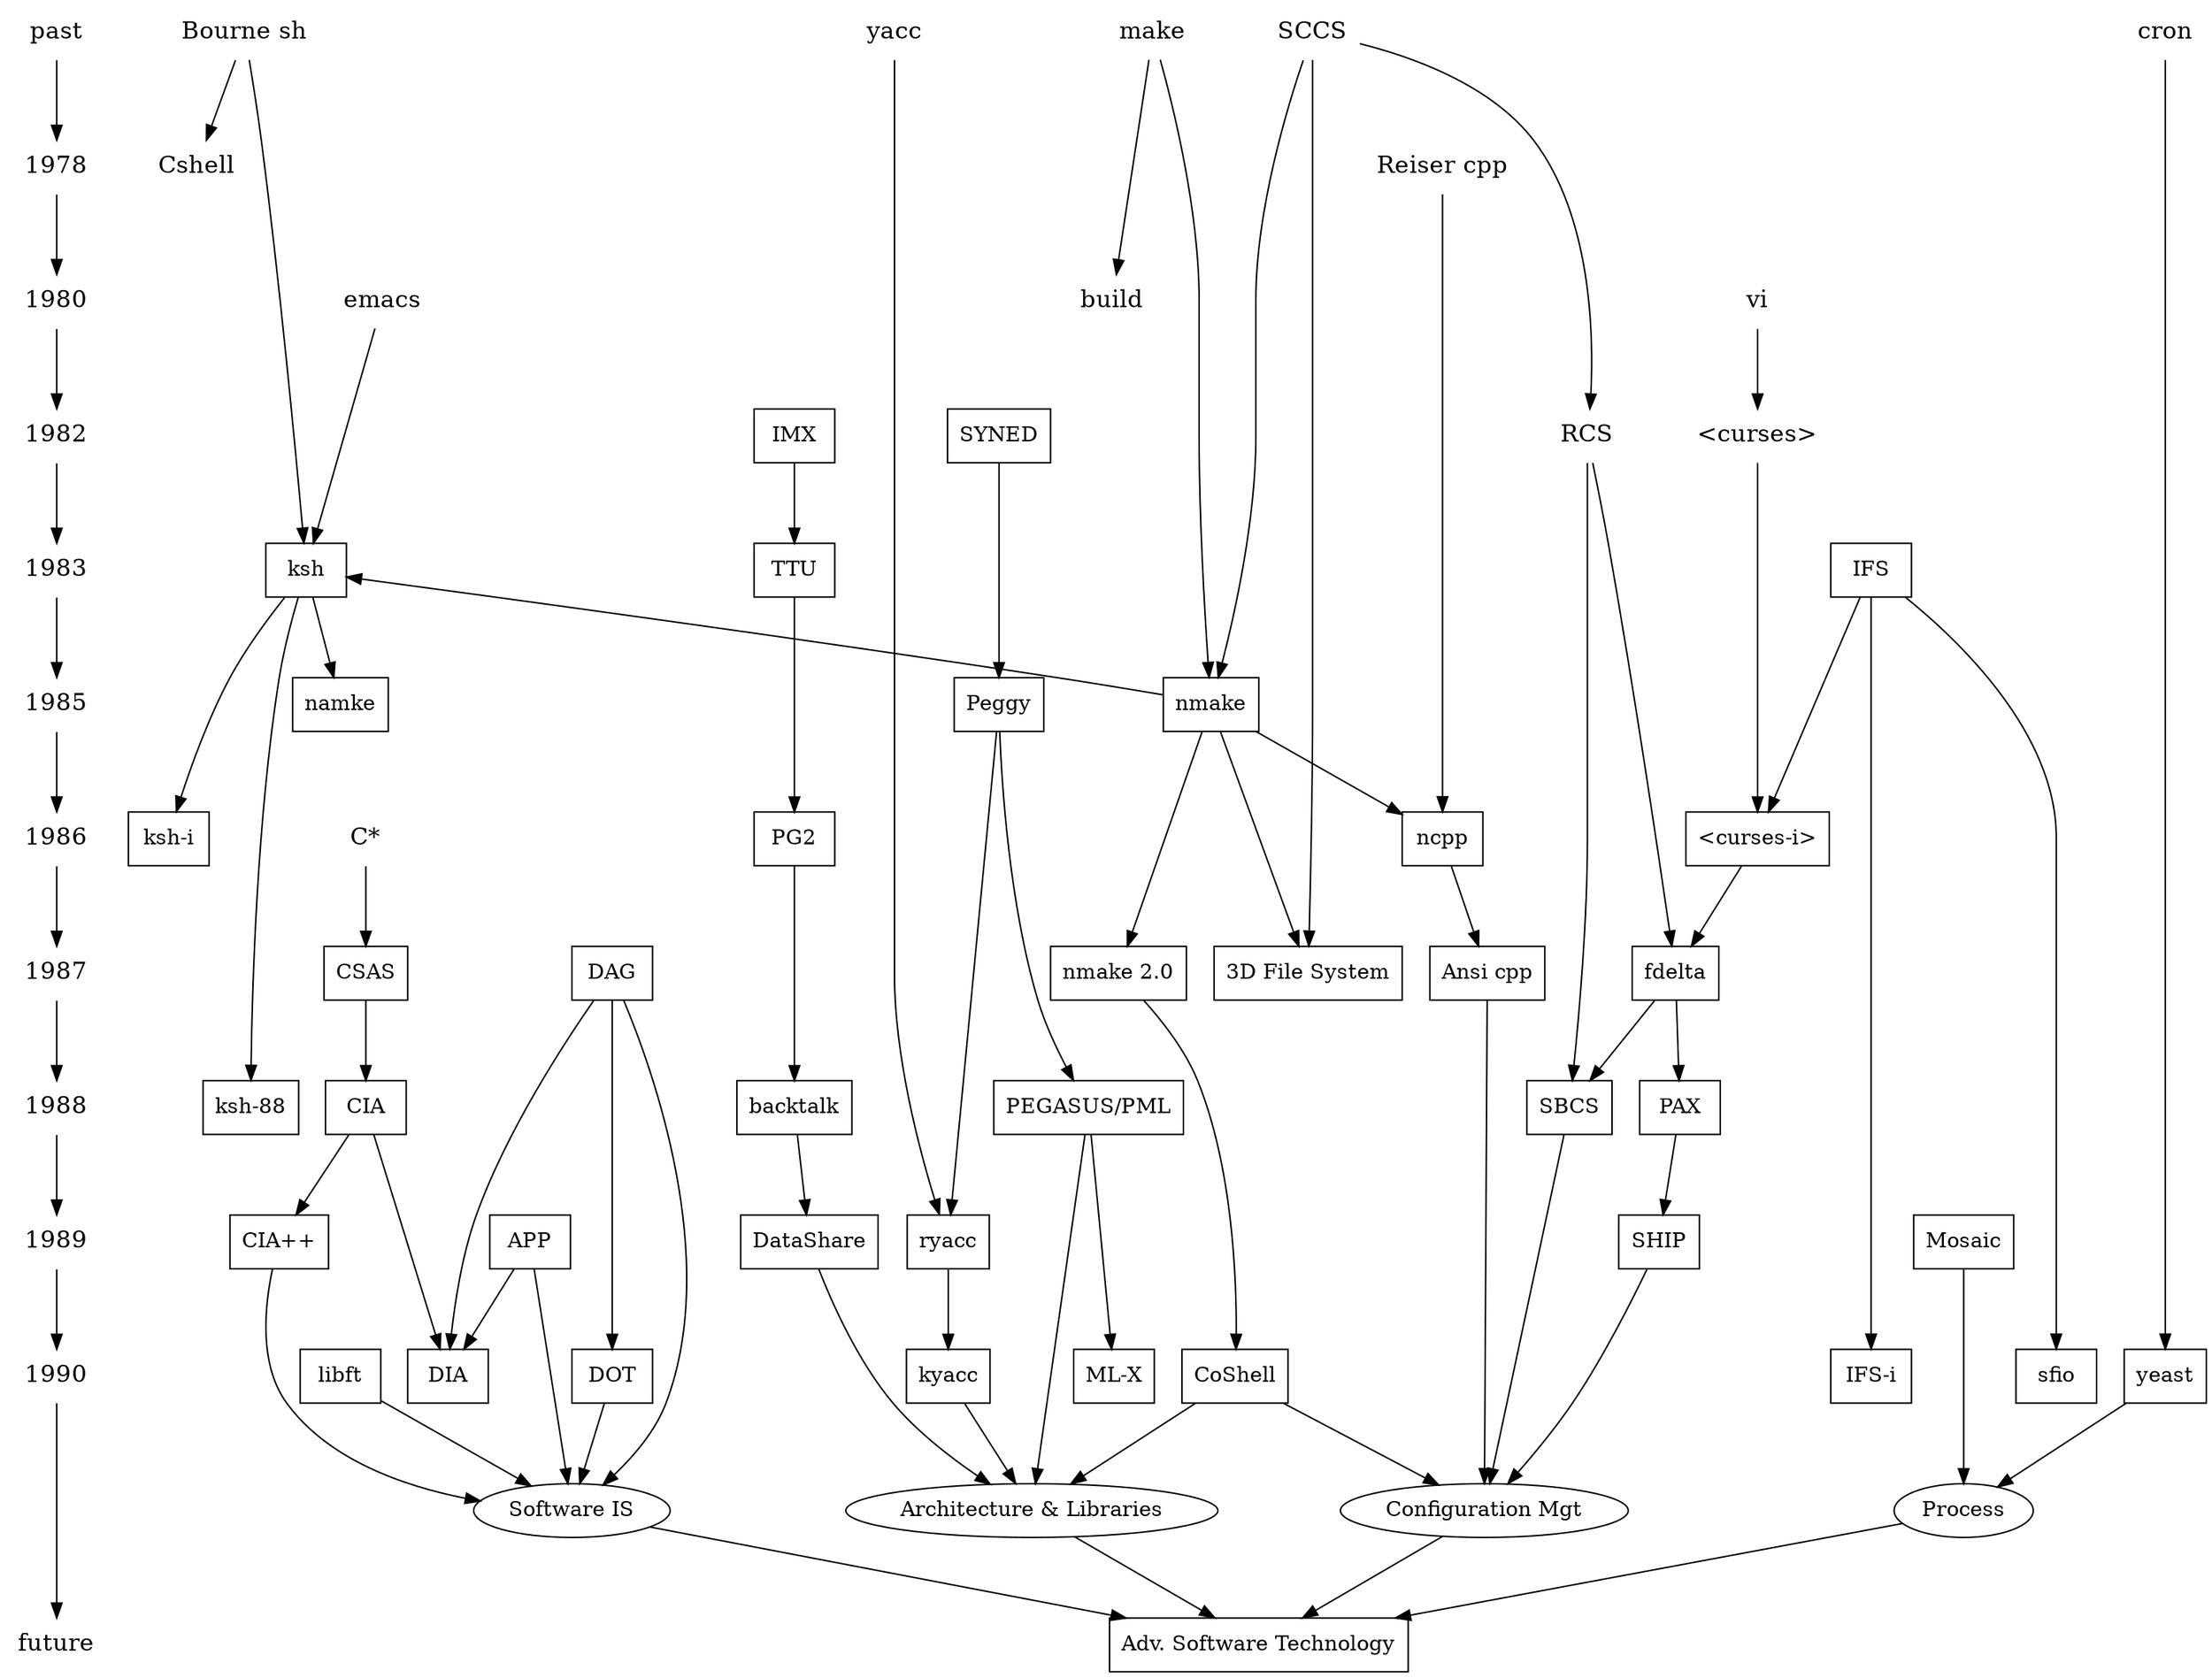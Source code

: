 // Figure 12: Drawing with constrained ranks

digraph asde91 {
    ranksep=.75; // size = "7.5,7.5";
    {
        node [shape=plaintext, fontsize=16];
        /* the time-line graph */
        past -> 1978 -> 1980 -> 1982 -> 1983 -> 1985 -> 1986 ->
        1987 -> 1988 -> 1989 -> 1990 -> "future";
        /* ancestor programs */
        "Bourne sh"; "make"; "SCCS"; "yacc"; "cron"; "Reiser cpp";
        "Cshell"; "emacs"; "build"; "vi"; "<curses>"; "RCS"; "C*";
    }
    // configure ranks; each of the following will be placed on the same rank (line)
    { rank = same; "Software IS"; "Configuration Mgt"; "Architecture & Libraries"; "Process"; };
    node [shape=box];
    { rank = same; "past"; "SCCS"; "make"; "Bourne sh"; "yacc"; "cron"; }
    { rank = same; 1978; "Reiser cpp"; "Cshell"; }
    { rank = same; 1980; "build"; "emacs"; "vi"; }
    { rank = same; 1982; "RCS"; "<curses>"; "IMX"; "SYNED"; }
    { rank = same; 1983; "ksh"; "IFS"; "TTU"; }
    { rank = same; 1985; "nmake"; "Peggy"; }
    { rank = same; 1986; "C*"; "ncpp"; "ksh-i"; "<curses-i>"; "PG2"; }
    { rank = same; 1987; "Ansi cpp"; "nmake 2.0"; "3D File System"; "fdelta";
    "DAG"; "CSAS";}
    { rank = same; 1988; "CIA"; "SBCS"; "ksh-88"; "PEGASUS/PML"; "PAX";
    "backtalk"; }
    { rank = same; 1989; "CIA++"; "APP"; "SHIP"; "DataShare"; "ryacc";
    "Mosaic"; }
    { rank = same; 1990; "libft"; "CoShell"; "DIA"; "IFS-i"; "kyacc"; "sfio";
    "yeast"; "ML-X"; "DOT"; }
    { rank = same; "future"; "Adv. Software Technology"; }

    // define connections
    "DAG" -> {"Software IS"; "DOT"; "DIA"};
    "DOT" -> "Software IS" -> "Adv. Software Technology";
    "C*" -> "CSAS" -> "CIA" -> {"CIA++"; "DIA"};
    "CIA++" -> "Software IS";
    "PEGASUS/PML" -> {"ML-X"; "Architecture & Libraries"};
    "SCCS" -> {"nmake"; "3D File System"; "RCS"};
    "make" -> {"nmake"; "build"};
    "vi" -> "<curses>" -> "<curses-i>" -> "fdelta";
    "emacs" -> "ksh";
    "Bourne sh" -> {"Cshell"; "ksh"};
    "ksh" -> {"namke"; "ksh-i"; "ksh-88"};
    "IFS" -> {"<curses-i>"; "sfio"; "IFS-i"};
    "Reiser cpp" -> "ncpp" -> "Ansi cpp" -> "Configuration Mgt" -> "Adv. Software Technology";
    "RCS" -> {"SBCS"; "fdelta"};
    "fdelta" -> {"SBCS"; "PAX"};
    "PAX" -> "SHIP" -> "Configuration Mgt";
    "SBCS" -> "Configuration Mgt";
    "nmake" -> {"ncpp"; "3D File System"; "nmake 2.0"; "ksh"};
    "nmake 2.0" -> "CoShell" -> {"Configuration Mgt"; "Architecture & Libraries"};
    "IMX" -> "TTU" -> "PG2" -> "backtalk" -> "DataShare" -> "Architecture & Libraries" ->
    "Adv. Software Technology";
    "SYNED" -> "Peggy" -> {"PEGASUS/PML"; "ryacc"};
    "ryacc" -> "kyacc" -> "Architecture & Libraries";
    "yacc" -> "ryacc";
    "cron" -> "yeast" -> "Process" -> "Adv. Software Technology";
    "Mosaic" -> "Process";
    "APP" -> {"DIA"; "Software IS"};
    "libft" -> "Software IS";

}
